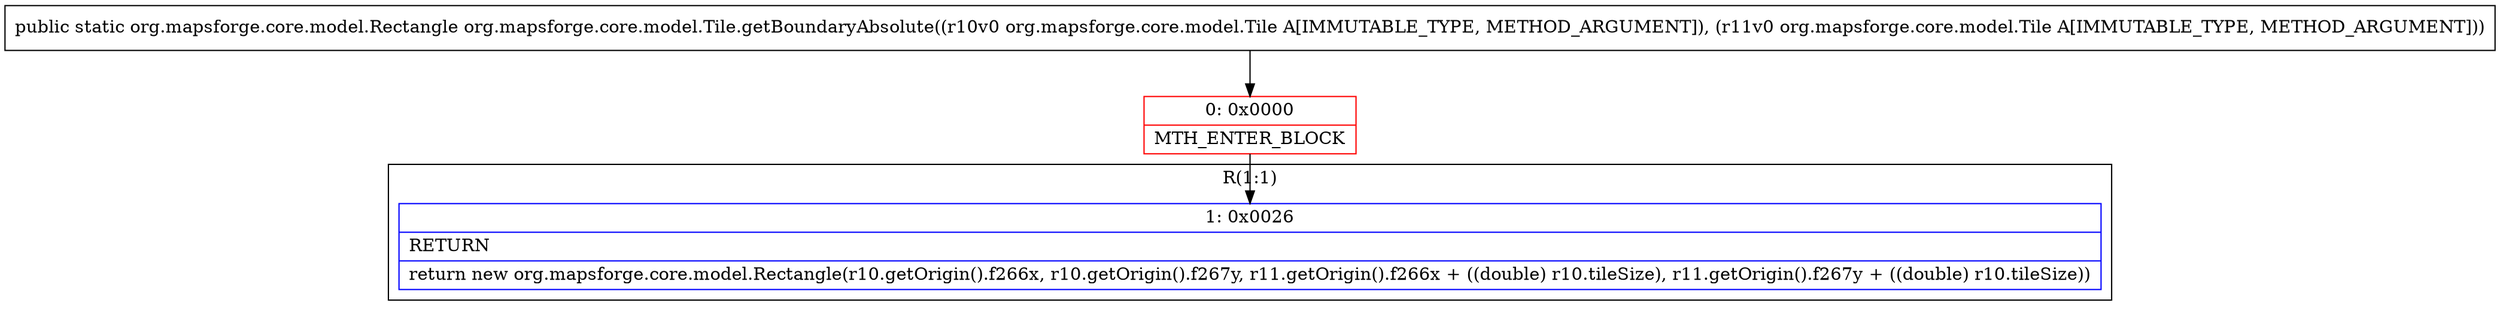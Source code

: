 digraph "CFG fororg.mapsforge.core.model.Tile.getBoundaryAbsolute(Lorg\/mapsforge\/core\/model\/Tile;Lorg\/mapsforge\/core\/model\/Tile;)Lorg\/mapsforge\/core\/model\/Rectangle;" {
subgraph cluster_Region_633387323 {
label = "R(1:1)";
node [shape=record,color=blue];
Node_1 [shape=record,label="{1\:\ 0x0026|RETURN\l|return new org.mapsforge.core.model.Rectangle(r10.getOrigin().f266x, r10.getOrigin().f267y, r11.getOrigin().f266x + ((double) r10.tileSize), r11.getOrigin().f267y + ((double) r10.tileSize))\l}"];
}
Node_0 [shape=record,color=red,label="{0\:\ 0x0000|MTH_ENTER_BLOCK\l}"];
MethodNode[shape=record,label="{public static org.mapsforge.core.model.Rectangle org.mapsforge.core.model.Tile.getBoundaryAbsolute((r10v0 org.mapsforge.core.model.Tile A[IMMUTABLE_TYPE, METHOD_ARGUMENT]), (r11v0 org.mapsforge.core.model.Tile A[IMMUTABLE_TYPE, METHOD_ARGUMENT])) }"];
MethodNode -> Node_0;
Node_0 -> Node_1;
}


